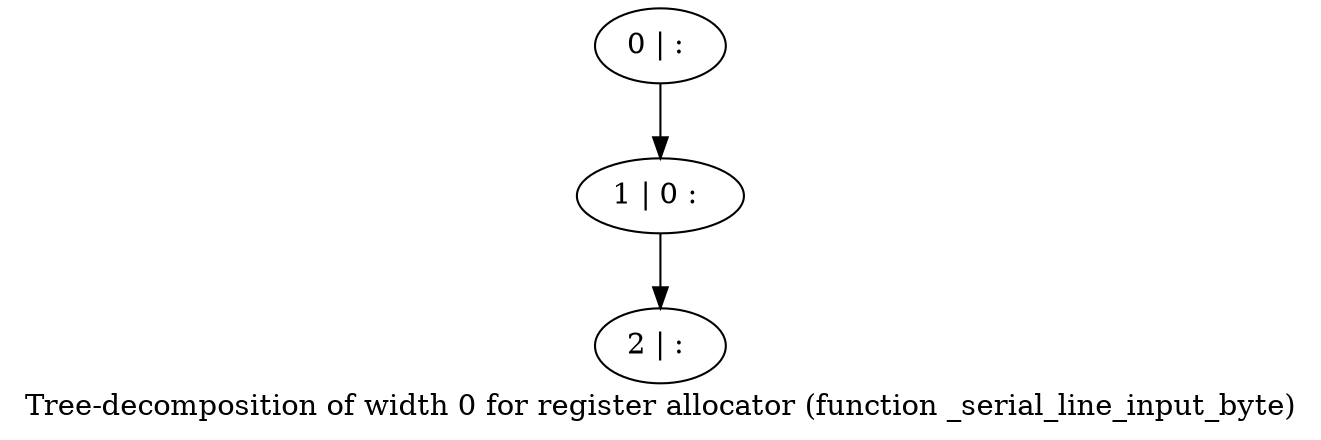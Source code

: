 digraph G {
graph [label="Tree-decomposition of width 0 for register allocator (function _serial_line_input_byte)"]
0[label="0 | : "];
1[label="1 | 0 : "];
2[label="2 | : "];
0->1 ;
1->2 ;
}
